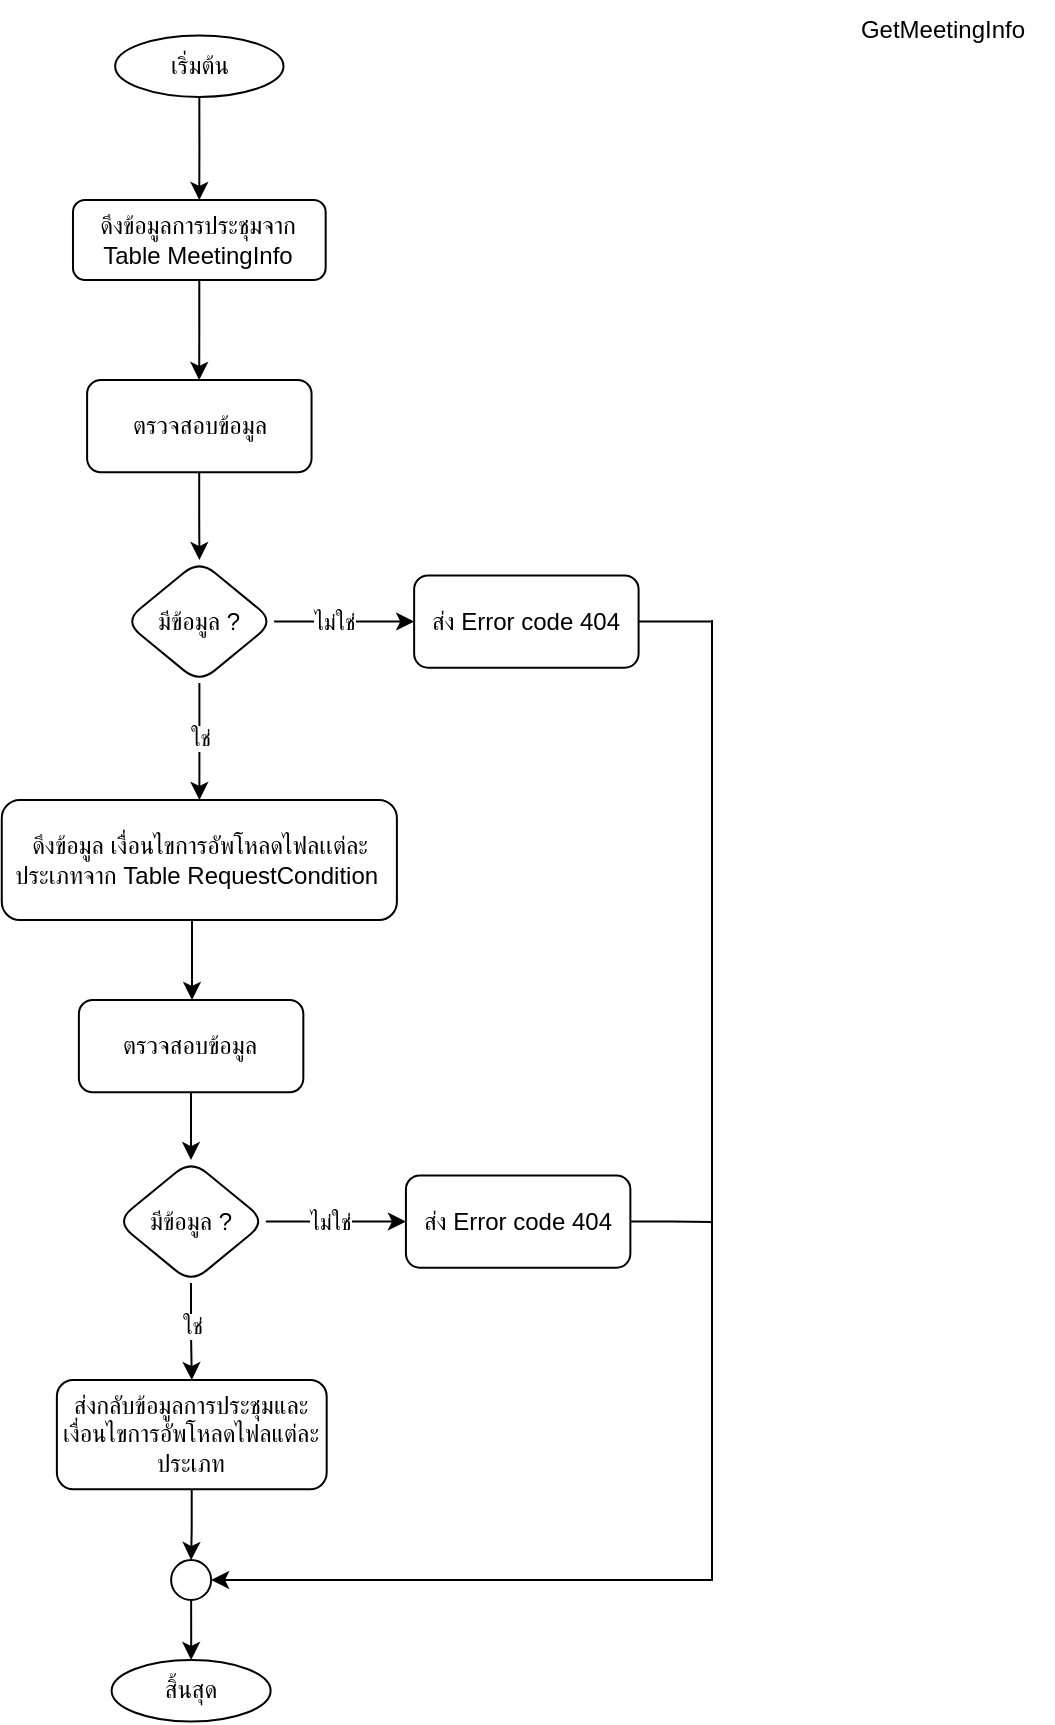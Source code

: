 <mxfile version="20.3.7" type="github">
  <diagram id="C5RBs43oDa-KdzZeNtuy" name="Page-1">
    <mxGraphModel dx="815" dy="542" grid="1" gridSize="10" guides="1" tooltips="1" connect="1" arrows="1" fold="1" page="1" pageScale="1" pageWidth="827" pageHeight="1169" math="0" shadow="0">
      <root>
        <mxCell id="WIyWlLk6GJQsqaUBKTNV-0" />
        <mxCell id="WIyWlLk6GJQsqaUBKTNV-1" parent="WIyWlLk6GJQsqaUBKTNV-0" />
        <mxCell id="PtQ4ATQTtx7QC_tePhHC-9" value="" style="edgeStyle=orthogonalEdgeStyle;rounded=0;orthogonalLoop=1;jettySize=auto;html=1;endArrow=classic;endFill=1;" edge="1" parent="WIyWlLk6GJQsqaUBKTNV-1" source="Ni7bxn2DUjmmPI4IMF6q-0" target="PtQ4ATQTtx7QC_tePhHC-8">
          <mxGeometry relative="1" as="geometry" />
        </mxCell>
        <mxCell id="Ni7bxn2DUjmmPI4IMF6q-0" value="เริ่มต้น" style="ellipse;whiteSpace=wrap;html=1;rounded=1;glass=0;strokeWidth=1;shadow=0;" parent="WIyWlLk6GJQsqaUBKTNV-1" vertex="1">
          <mxGeometry x="351.578" y="27.692" width="84.17" height="30.769" as="geometry" />
        </mxCell>
        <mxCell id="PtQ4ATQTtx7QC_tePhHC-6" value="GetMeetingInfo" style="text;html=1;align=center;verticalAlign=middle;resizable=0;points=[];autosize=1;strokeColor=none;fillColor=none;" vertex="1" parent="WIyWlLk6GJQsqaUBKTNV-1">
          <mxGeometry x="710" y="10" width="110" height="30" as="geometry" />
        </mxCell>
        <mxCell id="PtQ4ATQTtx7QC_tePhHC-7" value="" style="group" vertex="1" connectable="0" parent="WIyWlLk6GJQsqaUBKTNV-1">
          <mxGeometry x="294.89" y="199.999" width="355.11" height="670.77" as="geometry" />
        </mxCell>
        <mxCell id="Ni7bxn2DUjmmPI4IMF6q-27" style="edgeStyle=orthogonalEdgeStyle;rounded=0;orthogonalLoop=1;jettySize=auto;html=1;endArrow=classic;endFill=1;entryX=0.5;entryY=0;entryDx=0;entryDy=0;" parent="PtQ4ATQTtx7QC_tePhHC-7" target="Ni7bxn2DUjmmPI4IMF6q-56" edge="1">
          <mxGeometry relative="1" as="geometry">
            <mxPoint x="109.669" y="586.001" as="targetPoint" />
            <Array as="points">
              <mxPoint x="355.11" y="600.001" />
            </Array>
            <mxPoint x="355.11" y="120.001" as="sourcePoint" />
          </mxGeometry>
        </mxCell>
        <mxCell id="Ni7bxn2DUjmmPI4IMF6q-24" value="ตรวจสอบข้อมูล" style="whiteSpace=wrap;html=1;rounded=1;" parent="PtQ4ATQTtx7QC_tePhHC-7" vertex="1">
          <mxGeometry x="42.66" width="112.227" height="46.154" as="geometry" />
        </mxCell>
        <mxCell id="Ni7bxn2DUjmmPI4IMF6q-43" value="มีข้อมูล ?" style="rhombus;whiteSpace=wrap;html=1;rounded=1;" parent="PtQ4ATQTtx7QC_tePhHC-7" vertex="1">
          <mxGeometry x="61.369" y="89.998" width="74.818" height="61.538" as="geometry" />
        </mxCell>
        <mxCell id="Ni7bxn2DUjmmPI4IMF6q-44" value="" style="edgeStyle=orthogonalEdgeStyle;rounded=0;orthogonalLoop=1;jettySize=auto;html=1;endArrow=classic;endFill=1;" parent="PtQ4ATQTtx7QC_tePhHC-7" source="Ni7bxn2DUjmmPI4IMF6q-24" target="Ni7bxn2DUjmmPI4IMF6q-43" edge="1">
          <mxGeometry relative="1" as="geometry" />
        </mxCell>
        <mxCell id="PtQ4ATQTtx7QC_tePhHC-1" style="edgeStyle=orthogonalEdgeStyle;rounded=0;orthogonalLoop=1;jettySize=auto;html=1;endArrow=none;endFill=0;" edge="1" parent="PtQ4ATQTtx7QC_tePhHC-7" source="Ni7bxn2DUjmmPI4IMF6q-46">
          <mxGeometry relative="1" as="geometry">
            <mxPoint x="355.11" y="120.767" as="targetPoint" />
          </mxGeometry>
        </mxCell>
        <mxCell id="Ni7bxn2DUjmmPI4IMF6q-46" value="ส่ง Error code 404" style="whiteSpace=wrap;html=1;rounded=1;" parent="PtQ4ATQTtx7QC_tePhHC-7" vertex="1">
          <mxGeometry x="206.182" y="97.69" width="112.227" height="46.154" as="geometry" />
        </mxCell>
        <mxCell id="2AexVc2_wHL_QSk-LcCZ-0" style="edgeStyle=orthogonalEdgeStyle;rounded=0;orthogonalLoop=1;jettySize=auto;html=1;entryX=0;entryY=0.5;entryDx=0;entryDy=0;endArrow=classic;endFill=1;" parent="PtQ4ATQTtx7QC_tePhHC-7" source="Ni7bxn2DUjmmPI4IMF6q-43" target="Ni7bxn2DUjmmPI4IMF6q-46" edge="1">
          <mxGeometry relative="1" as="geometry" />
        </mxCell>
        <mxCell id="4qYpaAjn5Hz-6Sc5KLGp-2" value="ไม่ใช่" style="edgeLabel;html=1;align=center;verticalAlign=middle;resizable=0;points=[];" parent="2AexVc2_wHL_QSk-LcCZ-0" vertex="1" connectable="0">
          <mxGeometry x="-0.23" y="3" relative="1" as="geometry">
            <mxPoint x="3" y="3" as="offset" />
          </mxGeometry>
        </mxCell>
        <mxCell id="Ni7bxn2DUjmmPI4IMF6q-51" value="ใช่" style="edgeStyle=orthogonalEdgeStyle;rounded=0;orthogonalLoop=1;jettySize=auto;html=1;endArrow=classic;endFill=1;" parent="PtQ4ATQTtx7QC_tePhHC-7" source="Ni7bxn2DUjmmPI4IMF6q-43" edge="1" target="vTCBTp6cEJqQ_yjN-N3Q-3">
          <mxGeometry x="-0.076" relative="1" as="geometry">
            <mxPoint x="98.777" y="191.54" as="targetPoint" />
            <mxPoint as="offset" />
          </mxGeometry>
        </mxCell>
        <mxCell id="vTCBTp6cEJqQ_yjN-N3Q-3" value="ดึงข้อมูล เงื่อนไขการอัพโหลดไฟลเเต่ละประเภทจาก Table RequestCondition&amp;nbsp;" style="whiteSpace=wrap;html=1;rounded=1;" parent="PtQ4ATQTtx7QC_tePhHC-7" vertex="1">
          <mxGeometry y="210.001" width="197.56" height="60" as="geometry" />
        </mxCell>
        <mxCell id="vTCBTp6cEJqQ_yjN-N3Q-8" value="ตรวจสอบข้อมูล" style="whiteSpace=wrap;html=1;rounded=1;" parent="PtQ4ATQTtx7QC_tePhHC-7" vertex="1">
          <mxGeometry x="38.55" y="310.0" width="112.227" height="46.154" as="geometry" />
        </mxCell>
        <mxCell id="PtQ4ATQTtx7QC_tePhHC-5" value="" style="edgeStyle=orthogonalEdgeStyle;rounded=0;orthogonalLoop=1;jettySize=auto;html=1;endArrow=classic;endFill=1;" edge="1" parent="PtQ4ATQTtx7QC_tePhHC-7" source="vTCBTp6cEJqQ_yjN-N3Q-3" target="vTCBTp6cEJqQ_yjN-N3Q-8">
          <mxGeometry relative="1" as="geometry">
            <Array as="points">
              <mxPoint x="95.11" y="290.001" />
              <mxPoint x="95.11" y="290.001" />
            </Array>
          </mxGeometry>
        </mxCell>
        <mxCell id="vTCBTp6cEJqQ_yjN-N3Q-16" value="มีข้อมูล ?" style="rhombus;whiteSpace=wrap;html=1;rounded=1;" parent="PtQ4ATQTtx7QC_tePhHC-7" vertex="1">
          <mxGeometry x="57.259" y="389.998" width="74.818" height="61.538" as="geometry" />
        </mxCell>
        <mxCell id="vTCBTp6cEJqQ_yjN-N3Q-17" value="" style="edgeStyle=orthogonalEdgeStyle;rounded=0;orthogonalLoop=1;jettySize=auto;html=1;endArrow=classic;endFill=1;" parent="PtQ4ATQTtx7QC_tePhHC-7" source="vTCBTp6cEJqQ_yjN-N3Q-8" target="vTCBTp6cEJqQ_yjN-N3Q-16" edge="1">
          <mxGeometry relative="1" as="geometry" />
        </mxCell>
        <mxCell id="vTCBTp6cEJqQ_yjN-N3Q-18" style="edgeStyle=orthogonalEdgeStyle;rounded=0;orthogonalLoop=1;jettySize=auto;html=1;endArrow=none;endFill=0;" parent="PtQ4ATQTtx7QC_tePhHC-7" source="vTCBTp6cEJqQ_yjN-N3Q-19" edge="1">
          <mxGeometry relative="1" as="geometry">
            <mxPoint x="355.11" y="421.001" as="targetPoint" />
          </mxGeometry>
        </mxCell>
        <mxCell id="vTCBTp6cEJqQ_yjN-N3Q-19" value="ส่ง Error code 404" style="whiteSpace=wrap;html=1;rounded=1;" parent="PtQ4ATQTtx7QC_tePhHC-7" vertex="1">
          <mxGeometry x="202.072" y="397.69" width="112.227" height="46.154" as="geometry" />
        </mxCell>
        <mxCell id="vTCBTp6cEJqQ_yjN-N3Q-15" style="edgeStyle=orthogonalEdgeStyle;rounded=0;orthogonalLoop=1;jettySize=auto;html=1;entryX=0;entryY=0.5;entryDx=0;entryDy=0;endArrow=classic;endFill=1;" parent="PtQ4ATQTtx7QC_tePhHC-7" source="vTCBTp6cEJqQ_yjN-N3Q-16" target="vTCBTp6cEJqQ_yjN-N3Q-19" edge="1">
          <mxGeometry relative="1" as="geometry" />
        </mxCell>
        <mxCell id="4qYpaAjn5Hz-6Sc5KLGp-6" value="ไม่ใช่" style="edgeLabel;html=1;align=center;verticalAlign=middle;resizable=0;points=[];" parent="vTCBTp6cEJqQ_yjN-N3Q-15" vertex="1" connectable="0">
          <mxGeometry x="-0.103" relative="1" as="geometry">
            <mxPoint as="offset" />
          </mxGeometry>
        </mxCell>
        <mxCell id="vTCBTp6cEJqQ_yjN-N3Q-23" value="ส่งกลับข้อมูลการประชุมและเงื่อนไขการอัพโหลดไฟลแต่ละประเภท" style="whiteSpace=wrap;html=1;rounded=1;" parent="PtQ4ATQTtx7QC_tePhHC-7" vertex="1">
          <mxGeometry x="27.55" y="500.005" width="134.9" height="54.61" as="geometry" />
        </mxCell>
        <mxCell id="vTCBTp6cEJqQ_yjN-N3Q-24" value="" style="edgeStyle=orthogonalEdgeStyle;rounded=0;orthogonalLoop=1;jettySize=auto;html=1;endArrow=classic;endFill=1;entryX=0.5;entryY=0;entryDx=0;entryDy=0;" parent="PtQ4ATQTtx7QC_tePhHC-7" source="vTCBTp6cEJqQ_yjN-N3Q-16" target="vTCBTp6cEJqQ_yjN-N3Q-23" edge="1">
          <mxGeometry relative="1" as="geometry">
            <mxPoint x="-197.686" y="542.308" as="targetPoint" />
          </mxGeometry>
        </mxCell>
        <mxCell id="4qYpaAjn5Hz-6Sc5KLGp-7" value="ใช่" style="edgeLabel;html=1;align=center;verticalAlign=middle;resizable=0;points=[];" parent="vTCBTp6cEJqQ_yjN-N3Q-24" vertex="1" connectable="0">
          <mxGeometry x="-0.138" relative="1" as="geometry">
            <mxPoint as="offset" />
          </mxGeometry>
        </mxCell>
        <mxCell id="vTCBTp6cEJqQ_yjN-N3Q-22" value="" style="edgeStyle=orthogonalEdgeStyle;rounded=0;orthogonalLoop=1;jettySize=auto;html=1;entryX=0;entryY=0.5;entryDx=0;entryDy=0;" parent="PtQ4ATQTtx7QC_tePhHC-7" source="vTCBTp6cEJqQ_yjN-N3Q-23" edge="1" target="Ni7bxn2DUjmmPI4IMF6q-56">
          <mxGeometry relative="1" as="geometry">
            <mxPoint x="94.687" y="580.001" as="targetPoint" />
          </mxGeometry>
        </mxCell>
        <mxCell id="Ni7bxn2DUjmmPI4IMF6q-56" value="" style="ellipse;whiteSpace=wrap;html=1;aspect=fixed;direction=south;" parent="PtQ4ATQTtx7QC_tePhHC-7" vertex="1">
          <mxGeometry x="84.67" y="590.001" width="20" height="20" as="geometry" />
        </mxCell>
        <mxCell id="Ni7bxn2DUjmmPI4IMF6q-4" value="สิ้นสุด" style="ellipse;whiteSpace=wrap;html=1;rounded=1;glass=0;strokeWidth=1;shadow=0;" parent="PtQ4ATQTtx7QC_tePhHC-7" vertex="1">
          <mxGeometry x="54.916" y="640.001" width="79.494" height="30.769" as="geometry" />
        </mxCell>
        <mxCell id="Ni7bxn2DUjmmPI4IMF6q-58" value="" style="edgeStyle=orthogonalEdgeStyle;rounded=0;orthogonalLoop=1;jettySize=auto;html=1;endArrow=classic;endFill=1;" parent="PtQ4ATQTtx7QC_tePhHC-7" source="Ni7bxn2DUjmmPI4IMF6q-56" target="Ni7bxn2DUjmmPI4IMF6q-4" edge="1">
          <mxGeometry relative="1" as="geometry" />
        </mxCell>
        <mxCell id="PtQ4ATQTtx7QC_tePhHC-10" value="" style="edgeStyle=orthogonalEdgeStyle;rounded=0;orthogonalLoop=1;jettySize=auto;html=1;endArrow=classic;endFill=1;" edge="1" parent="WIyWlLk6GJQsqaUBKTNV-1" source="PtQ4ATQTtx7QC_tePhHC-8" target="Ni7bxn2DUjmmPI4IMF6q-24">
          <mxGeometry relative="1" as="geometry" />
        </mxCell>
        <mxCell id="PtQ4ATQTtx7QC_tePhHC-8" value="ดึงข้อมูลการประชุมจาก Table MeetingInfo" style="rounded=1;whiteSpace=wrap;html=1;glass=0;strokeWidth=1;shadow=0;" vertex="1" parent="WIyWlLk6GJQsqaUBKTNV-1">
          <mxGeometry x="330.49" y="110" width="126.34" height="40" as="geometry" />
        </mxCell>
      </root>
    </mxGraphModel>
  </diagram>
</mxfile>
